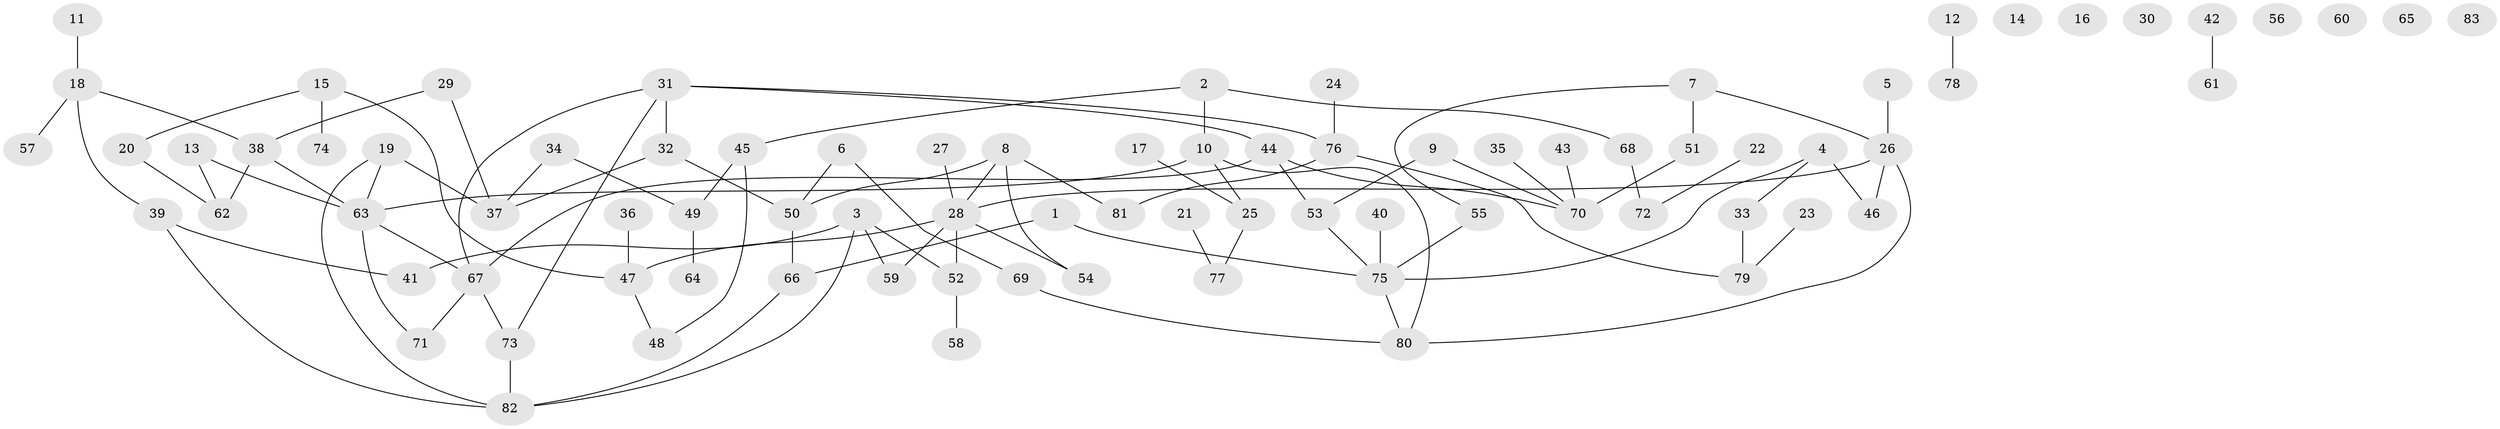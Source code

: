 // Generated by graph-tools (version 1.1) at 2025/39/03/09/25 04:39:58]
// undirected, 83 vertices, 99 edges
graph export_dot {
graph [start="1"]
  node [color=gray90,style=filled];
  1;
  2;
  3;
  4;
  5;
  6;
  7;
  8;
  9;
  10;
  11;
  12;
  13;
  14;
  15;
  16;
  17;
  18;
  19;
  20;
  21;
  22;
  23;
  24;
  25;
  26;
  27;
  28;
  29;
  30;
  31;
  32;
  33;
  34;
  35;
  36;
  37;
  38;
  39;
  40;
  41;
  42;
  43;
  44;
  45;
  46;
  47;
  48;
  49;
  50;
  51;
  52;
  53;
  54;
  55;
  56;
  57;
  58;
  59;
  60;
  61;
  62;
  63;
  64;
  65;
  66;
  67;
  68;
  69;
  70;
  71;
  72;
  73;
  74;
  75;
  76;
  77;
  78;
  79;
  80;
  81;
  82;
  83;
  1 -- 66;
  1 -- 75;
  2 -- 10;
  2 -- 45;
  2 -- 68;
  3 -- 41;
  3 -- 52;
  3 -- 59;
  3 -- 82;
  4 -- 33;
  4 -- 46;
  4 -- 75;
  5 -- 26;
  6 -- 50;
  6 -- 69;
  7 -- 26;
  7 -- 51;
  7 -- 55;
  8 -- 28;
  8 -- 50;
  8 -- 54;
  8 -- 81;
  9 -- 53;
  9 -- 70;
  10 -- 25;
  10 -- 63;
  10 -- 80;
  11 -- 18;
  12 -- 78;
  13 -- 62;
  13 -- 63;
  15 -- 20;
  15 -- 47;
  15 -- 74;
  17 -- 25;
  18 -- 38;
  18 -- 39;
  18 -- 57;
  19 -- 37;
  19 -- 63;
  19 -- 82;
  20 -- 62;
  21 -- 77;
  22 -- 72;
  23 -- 79;
  24 -- 76;
  25 -- 77;
  26 -- 28;
  26 -- 46;
  26 -- 80;
  27 -- 28;
  28 -- 47;
  28 -- 52;
  28 -- 54;
  28 -- 59;
  29 -- 37;
  29 -- 38;
  31 -- 32;
  31 -- 44;
  31 -- 67;
  31 -- 73;
  31 -- 76;
  32 -- 37;
  32 -- 50;
  33 -- 79;
  34 -- 37;
  34 -- 49;
  35 -- 70;
  36 -- 47;
  38 -- 62;
  38 -- 63;
  39 -- 41;
  39 -- 82;
  40 -- 75;
  42 -- 61;
  43 -- 70;
  44 -- 53;
  44 -- 67;
  44 -- 70;
  45 -- 48;
  45 -- 49;
  47 -- 48;
  49 -- 64;
  50 -- 66;
  51 -- 70;
  52 -- 58;
  53 -- 75;
  55 -- 75;
  63 -- 67;
  63 -- 71;
  66 -- 82;
  67 -- 71;
  67 -- 73;
  68 -- 72;
  69 -- 80;
  73 -- 82;
  75 -- 80;
  76 -- 79;
  76 -- 81;
}
